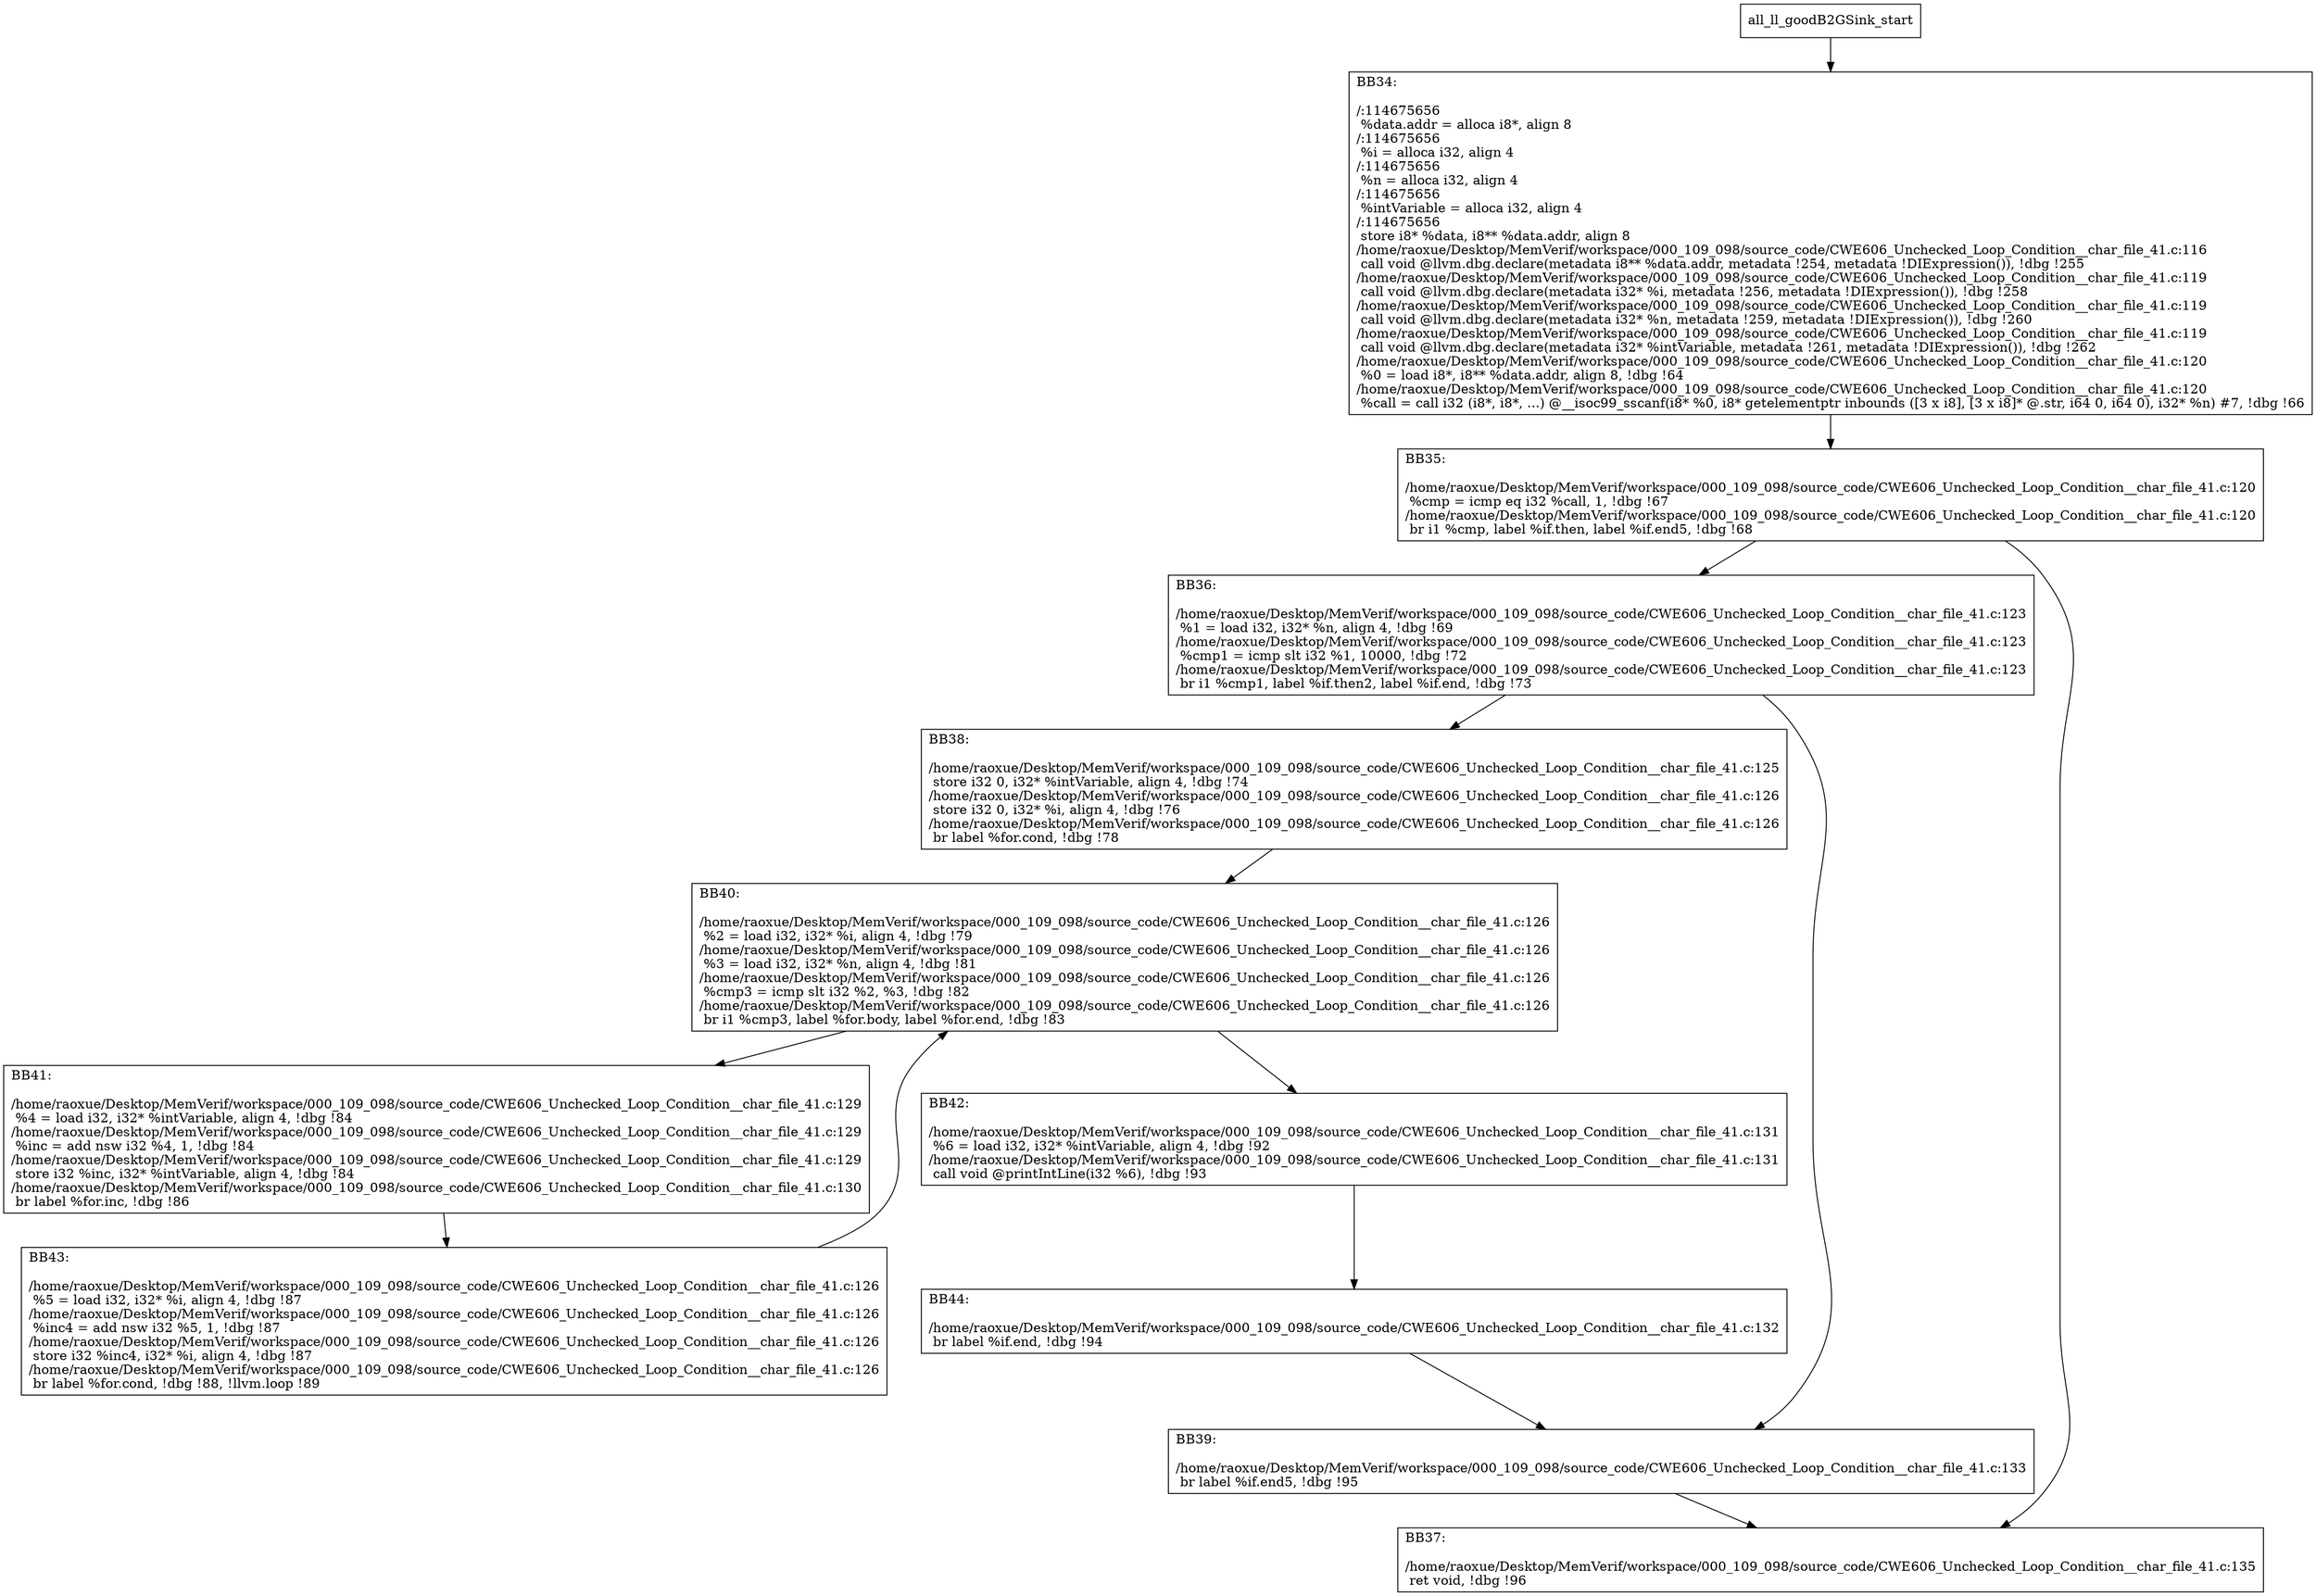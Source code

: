 digraph "CFG for'all_ll_goodB2GSink' function" {
	BBall_ll_goodB2GSink_start[shape=record,label="{all_ll_goodB2GSink_start}"];
	BBall_ll_goodB2GSink_start-> all_ll_goodB2GSinkBB34;
	all_ll_goodB2GSinkBB34 [shape=record, label="{BB34:\l\l/:114675656\l
  %data.addr = alloca i8*, align 8\l
/:114675656\l
  %i = alloca i32, align 4\l
/:114675656\l
  %n = alloca i32, align 4\l
/:114675656\l
  %intVariable = alloca i32, align 4\l
/:114675656\l
  store i8* %data, i8** %data.addr, align 8\l
/home/raoxue/Desktop/MemVerif/workspace/000_109_098/source_code/CWE606_Unchecked_Loop_Condition__char_file_41.c:116\l
  call void @llvm.dbg.declare(metadata i8** %data.addr, metadata !254, metadata !DIExpression()), !dbg !255\l
/home/raoxue/Desktop/MemVerif/workspace/000_109_098/source_code/CWE606_Unchecked_Loop_Condition__char_file_41.c:119\l
  call void @llvm.dbg.declare(metadata i32* %i, metadata !256, metadata !DIExpression()), !dbg !258\l
/home/raoxue/Desktop/MemVerif/workspace/000_109_098/source_code/CWE606_Unchecked_Loop_Condition__char_file_41.c:119\l
  call void @llvm.dbg.declare(metadata i32* %n, metadata !259, metadata !DIExpression()), !dbg !260\l
/home/raoxue/Desktop/MemVerif/workspace/000_109_098/source_code/CWE606_Unchecked_Loop_Condition__char_file_41.c:119\l
  call void @llvm.dbg.declare(metadata i32* %intVariable, metadata !261, metadata !DIExpression()), !dbg !262\l
/home/raoxue/Desktop/MemVerif/workspace/000_109_098/source_code/CWE606_Unchecked_Loop_Condition__char_file_41.c:120\l
  %0 = load i8*, i8** %data.addr, align 8, !dbg !64\l
/home/raoxue/Desktop/MemVerif/workspace/000_109_098/source_code/CWE606_Unchecked_Loop_Condition__char_file_41.c:120\l
  %call = call i32 (i8*, i8*, ...) @__isoc99_sscanf(i8* %0, i8* getelementptr inbounds ([3 x i8], [3 x i8]* @.str, i64 0, i64 0), i32* %n) #7, !dbg !66\l
}"];
	all_ll_goodB2GSinkBB34-> all_ll_goodB2GSinkBB35;
	all_ll_goodB2GSinkBB35 [shape=record, label="{BB35:\l\l/home/raoxue/Desktop/MemVerif/workspace/000_109_098/source_code/CWE606_Unchecked_Loop_Condition__char_file_41.c:120\l
  %cmp = icmp eq i32 %call, 1, !dbg !67\l
/home/raoxue/Desktop/MemVerif/workspace/000_109_098/source_code/CWE606_Unchecked_Loop_Condition__char_file_41.c:120\l
  br i1 %cmp, label %if.then, label %if.end5, !dbg !68\l
}"];
	all_ll_goodB2GSinkBB35-> all_ll_goodB2GSinkBB36;
	all_ll_goodB2GSinkBB35-> all_ll_goodB2GSinkBB37;
	all_ll_goodB2GSinkBB36 [shape=record, label="{BB36:\l\l/home/raoxue/Desktop/MemVerif/workspace/000_109_098/source_code/CWE606_Unchecked_Loop_Condition__char_file_41.c:123\l
  %1 = load i32, i32* %n, align 4, !dbg !69\l
/home/raoxue/Desktop/MemVerif/workspace/000_109_098/source_code/CWE606_Unchecked_Loop_Condition__char_file_41.c:123\l
  %cmp1 = icmp slt i32 %1, 10000, !dbg !72\l
/home/raoxue/Desktop/MemVerif/workspace/000_109_098/source_code/CWE606_Unchecked_Loop_Condition__char_file_41.c:123\l
  br i1 %cmp1, label %if.then2, label %if.end, !dbg !73\l
}"];
	all_ll_goodB2GSinkBB36-> all_ll_goodB2GSinkBB38;
	all_ll_goodB2GSinkBB36-> all_ll_goodB2GSinkBB39;
	all_ll_goodB2GSinkBB38 [shape=record, label="{BB38:\l\l/home/raoxue/Desktop/MemVerif/workspace/000_109_098/source_code/CWE606_Unchecked_Loop_Condition__char_file_41.c:125\l
  store i32 0, i32* %intVariable, align 4, !dbg !74\l
/home/raoxue/Desktop/MemVerif/workspace/000_109_098/source_code/CWE606_Unchecked_Loop_Condition__char_file_41.c:126\l
  store i32 0, i32* %i, align 4, !dbg !76\l
/home/raoxue/Desktop/MemVerif/workspace/000_109_098/source_code/CWE606_Unchecked_Loop_Condition__char_file_41.c:126\l
  br label %for.cond, !dbg !78\l
}"];
	all_ll_goodB2GSinkBB38-> all_ll_goodB2GSinkBB40;
	all_ll_goodB2GSinkBB40 [shape=record, label="{BB40:\l\l/home/raoxue/Desktop/MemVerif/workspace/000_109_098/source_code/CWE606_Unchecked_Loop_Condition__char_file_41.c:126\l
  %2 = load i32, i32* %i, align 4, !dbg !79\l
/home/raoxue/Desktop/MemVerif/workspace/000_109_098/source_code/CWE606_Unchecked_Loop_Condition__char_file_41.c:126\l
  %3 = load i32, i32* %n, align 4, !dbg !81\l
/home/raoxue/Desktop/MemVerif/workspace/000_109_098/source_code/CWE606_Unchecked_Loop_Condition__char_file_41.c:126\l
  %cmp3 = icmp slt i32 %2, %3, !dbg !82\l
/home/raoxue/Desktop/MemVerif/workspace/000_109_098/source_code/CWE606_Unchecked_Loop_Condition__char_file_41.c:126\l
  br i1 %cmp3, label %for.body, label %for.end, !dbg !83\l
}"];
	all_ll_goodB2GSinkBB40-> all_ll_goodB2GSinkBB41;
	all_ll_goodB2GSinkBB40-> all_ll_goodB2GSinkBB42;
	all_ll_goodB2GSinkBB41 [shape=record, label="{BB41:\l\l/home/raoxue/Desktop/MemVerif/workspace/000_109_098/source_code/CWE606_Unchecked_Loop_Condition__char_file_41.c:129\l
  %4 = load i32, i32* %intVariable, align 4, !dbg !84\l
/home/raoxue/Desktop/MemVerif/workspace/000_109_098/source_code/CWE606_Unchecked_Loop_Condition__char_file_41.c:129\l
  %inc = add nsw i32 %4, 1, !dbg !84\l
/home/raoxue/Desktop/MemVerif/workspace/000_109_098/source_code/CWE606_Unchecked_Loop_Condition__char_file_41.c:129\l
  store i32 %inc, i32* %intVariable, align 4, !dbg !84\l
/home/raoxue/Desktop/MemVerif/workspace/000_109_098/source_code/CWE606_Unchecked_Loop_Condition__char_file_41.c:130\l
  br label %for.inc, !dbg !86\l
}"];
	all_ll_goodB2GSinkBB41-> all_ll_goodB2GSinkBB43;
	all_ll_goodB2GSinkBB43 [shape=record, label="{BB43:\l\l/home/raoxue/Desktop/MemVerif/workspace/000_109_098/source_code/CWE606_Unchecked_Loop_Condition__char_file_41.c:126\l
  %5 = load i32, i32* %i, align 4, !dbg !87\l
/home/raoxue/Desktop/MemVerif/workspace/000_109_098/source_code/CWE606_Unchecked_Loop_Condition__char_file_41.c:126\l
  %inc4 = add nsw i32 %5, 1, !dbg !87\l
/home/raoxue/Desktop/MemVerif/workspace/000_109_098/source_code/CWE606_Unchecked_Loop_Condition__char_file_41.c:126\l
  store i32 %inc4, i32* %i, align 4, !dbg !87\l
/home/raoxue/Desktop/MemVerif/workspace/000_109_098/source_code/CWE606_Unchecked_Loop_Condition__char_file_41.c:126\l
  br label %for.cond, !dbg !88, !llvm.loop !89\l
}"];
	all_ll_goodB2GSinkBB43-> all_ll_goodB2GSinkBB40;
	all_ll_goodB2GSinkBB42 [shape=record, label="{BB42:\l\l/home/raoxue/Desktop/MemVerif/workspace/000_109_098/source_code/CWE606_Unchecked_Loop_Condition__char_file_41.c:131\l
  %6 = load i32, i32* %intVariable, align 4, !dbg !92\l
/home/raoxue/Desktop/MemVerif/workspace/000_109_098/source_code/CWE606_Unchecked_Loop_Condition__char_file_41.c:131\l
  call void @printIntLine(i32 %6), !dbg !93\l
}"];
	all_ll_goodB2GSinkBB42-> all_ll_goodB2GSinkBB44;
	all_ll_goodB2GSinkBB44 [shape=record, label="{BB44:\l\l/home/raoxue/Desktop/MemVerif/workspace/000_109_098/source_code/CWE606_Unchecked_Loop_Condition__char_file_41.c:132\l
  br label %if.end, !dbg !94\l
}"];
	all_ll_goodB2GSinkBB44-> all_ll_goodB2GSinkBB39;
	all_ll_goodB2GSinkBB39 [shape=record, label="{BB39:\l\l/home/raoxue/Desktop/MemVerif/workspace/000_109_098/source_code/CWE606_Unchecked_Loop_Condition__char_file_41.c:133\l
  br label %if.end5, !dbg !95\l
}"];
	all_ll_goodB2GSinkBB39-> all_ll_goodB2GSinkBB37;
	all_ll_goodB2GSinkBB37 [shape=record, label="{BB37:\l\l/home/raoxue/Desktop/MemVerif/workspace/000_109_098/source_code/CWE606_Unchecked_Loop_Condition__char_file_41.c:135\l
  ret void, !dbg !96\l
}"];
}
